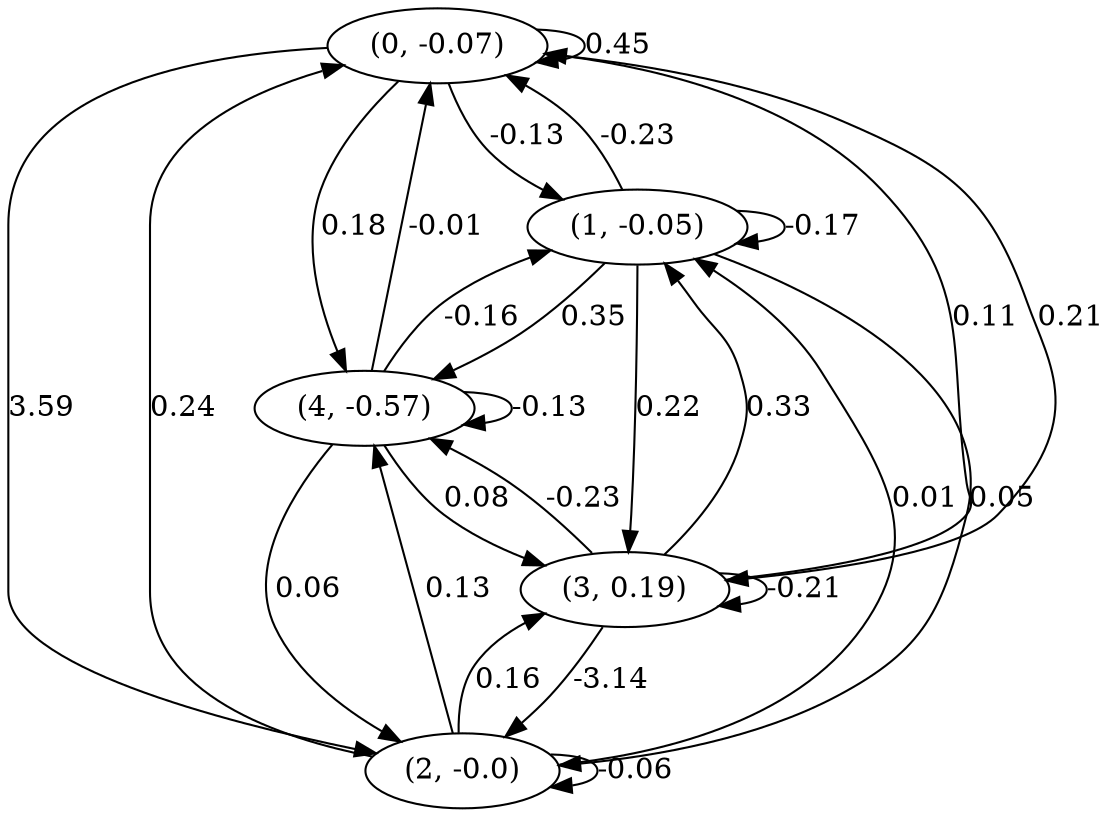 digraph {
    0 [ label = "(0, -0.07)" ]
    1 [ label = "(1, -0.05)" ]
    2 [ label = "(2, -0.0)" ]
    3 [ label = "(3, 0.19)" ]
    4 [ label = "(4, -0.57)" ]
    0 -> 0 [ label = "0.45" ]
    1 -> 1 [ label = "-0.17" ]
    2 -> 2 [ label = "-0.06" ]
    3 -> 3 [ label = "-0.21" ]
    4 -> 4 [ label = "-0.13" ]
    1 -> 0 [ label = "-0.23" ]
    2 -> 0 [ label = "0.24" ]
    3 -> 0 [ label = "0.11" ]
    4 -> 0 [ label = "-0.01" ]
    0 -> 1 [ label = "-0.13" ]
    2 -> 1 [ label = "0.01" ]
    3 -> 1 [ label = "0.33" ]
    4 -> 1 [ label = "-0.16" ]
    0 -> 2 [ label = "3.59" ]
    1 -> 2 [ label = "0.05" ]
    3 -> 2 [ label = "-3.14" ]
    4 -> 2 [ label = "0.06" ]
    0 -> 3 [ label = "0.21" ]
    1 -> 3 [ label = "0.22" ]
    2 -> 3 [ label = "0.16" ]
    4 -> 3 [ label = "0.08" ]
    0 -> 4 [ label = "0.18" ]
    1 -> 4 [ label = "0.35" ]
    2 -> 4 [ label = "0.13" ]
    3 -> 4 [ label = "-0.23" ]
}

